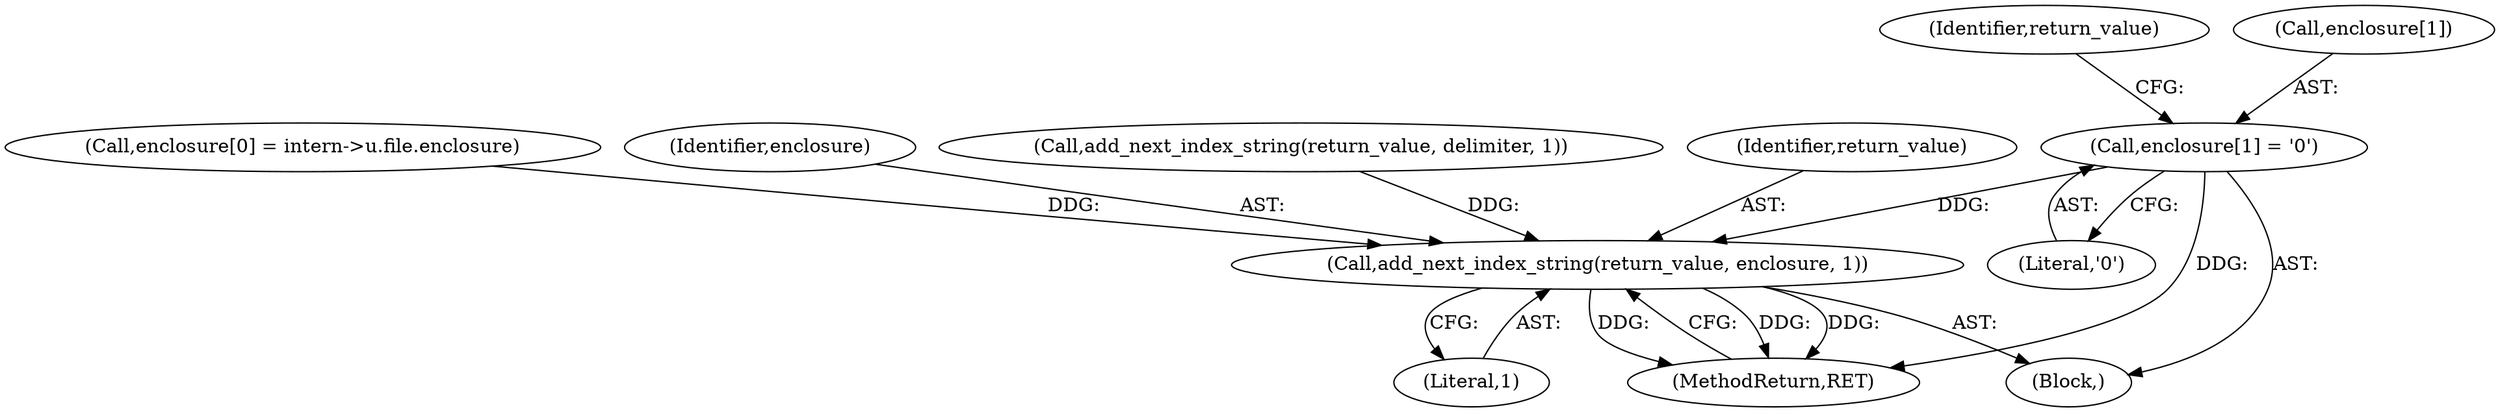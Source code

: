 digraph "0_php-src_7245bff300d3fa8bacbef7897ff080a6f1c23eba?w=1_37@array" {
"1000135" [label="(Call,enclosure[1] = '\0')"];
"1000144" [label="(Call,add_next_index_string(return_value, enclosure, 1))"];
"1000144" [label="(Call,add_next_index_string(return_value, enclosure, 1))"];
"1000124" [label="(Call,enclosure[0] = intern->u.file.enclosure)"];
"1000135" [label="(Call,enclosure[1] = '\0')"];
"1000103" [label="(Block,)"];
"1000146" [label="(Identifier,enclosure)"];
"1000147" [label="(Literal,1)"];
"1000140" [label="(Call,add_next_index_string(return_value, delimiter, 1))"];
"1000139" [label="(Literal,'\0')"];
"1000145" [label="(Identifier,return_value)"];
"1000141" [label="(Identifier,return_value)"];
"1000148" [label="(MethodReturn,RET)"];
"1000136" [label="(Call,enclosure[1])"];
"1000135" -> "1000103"  [label="AST: "];
"1000135" -> "1000139"  [label="CFG: "];
"1000136" -> "1000135"  [label="AST: "];
"1000139" -> "1000135"  [label="AST: "];
"1000141" -> "1000135"  [label="CFG: "];
"1000135" -> "1000148"  [label="DDG: "];
"1000135" -> "1000144"  [label="DDG: "];
"1000144" -> "1000103"  [label="AST: "];
"1000144" -> "1000147"  [label="CFG: "];
"1000145" -> "1000144"  [label="AST: "];
"1000146" -> "1000144"  [label="AST: "];
"1000147" -> "1000144"  [label="AST: "];
"1000148" -> "1000144"  [label="CFG: "];
"1000144" -> "1000148"  [label="DDG: "];
"1000144" -> "1000148"  [label="DDG: "];
"1000144" -> "1000148"  [label="DDG: "];
"1000140" -> "1000144"  [label="DDG: "];
"1000124" -> "1000144"  [label="DDG: "];
}
